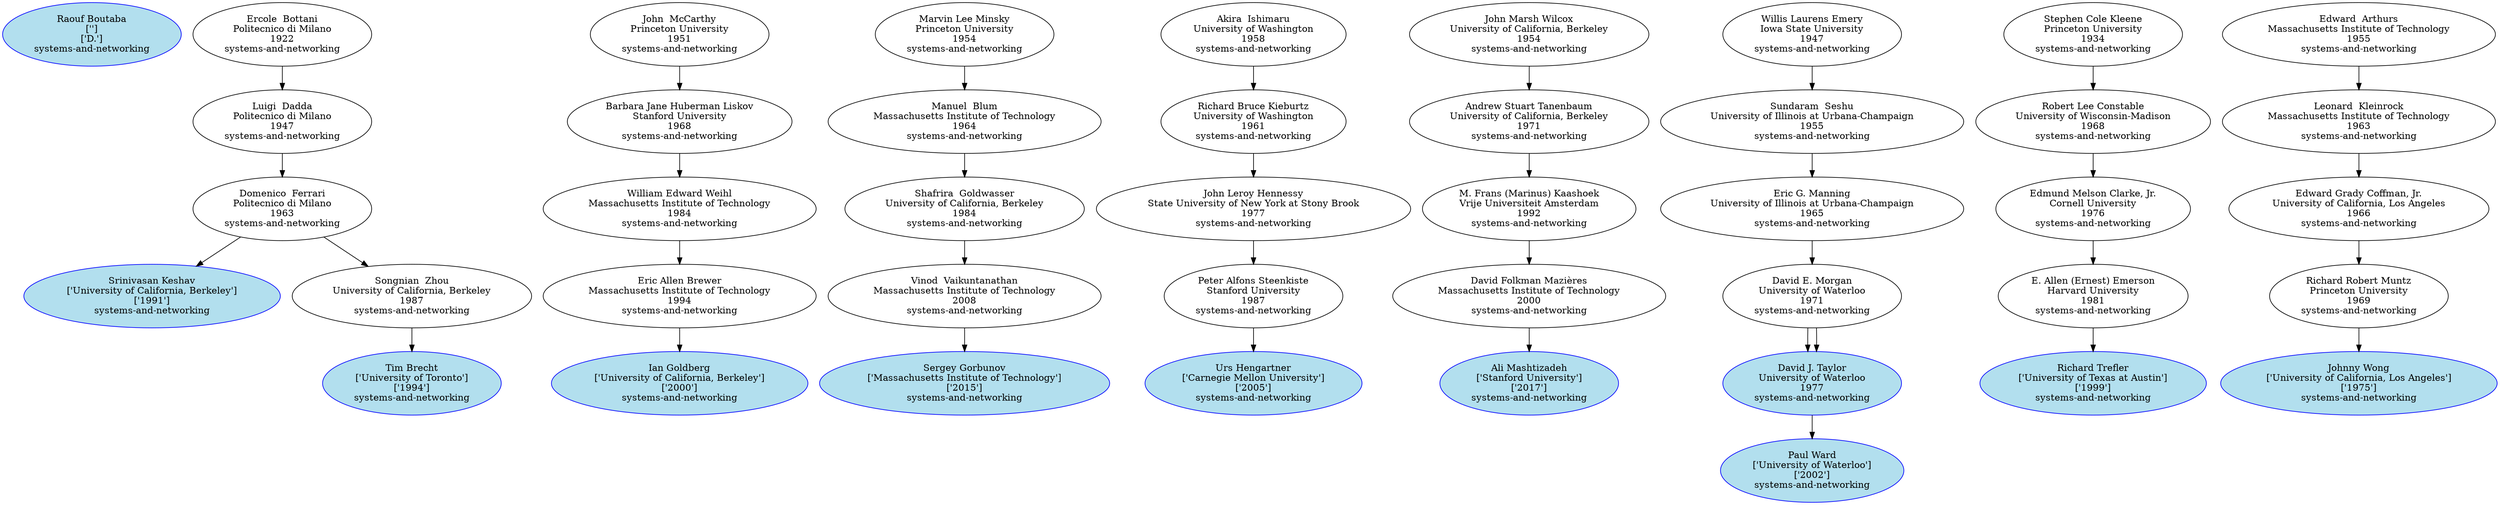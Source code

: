 digraph "Academic Genealogy for systems-and-networking" {
	73170 [label="Raouf Boutaba
['']
['D.']
systems-and-networking" color=blue fillcolor=lightblue2 style=filled]
	91384 [label="Tim Brecht
['University of Toronto']
['1994']
systems-and-networking" color=blue fillcolor=lightblue2 style=filled]
	70144 [label="Ian Goldberg
['University of California, Berkeley']
['2000']
systems-and-networking" color=blue fillcolor=lightblue2 style=filled]
	203875 [label="Sergey Gorbunov
['Massachusetts Institute of Technology']
['2015']
systems-and-networking" color=blue fillcolor=lightblue2 style=filled]
	145850 [label="Urs Hengartner
['Carnegie Mellon University']
['2005']
systems-and-networking" color=blue fillcolor=lightblue2 style=filled]
	73556 [label="Srinivasan Keshav
['University of California, Berkeley']
['1991']
systems-and-networking" color=blue fillcolor=lightblue2 style=filled]
	233022 [label="Ali Mashtizadeh
['Stanford University']
['2017']
systems-and-networking" color=blue fillcolor=lightblue2 style=filled]
	66870 [label="David Taylor
['University of Waterloo']
['1977']
systems-and-networking" color=blue fillcolor=lightblue2 style=filled]
	69919 [label="Richard Trefler
['University of Texas at Austin']
['1999']
systems-and-networking" color=blue fillcolor=lightblue2 style=filled]
	66942 [label="Paul Ward
['University of Waterloo']
['2002']
systems-and-networking" color=blue fillcolor=lightblue2 style=filled]
	66882 [label="Johnny Wong
['University of California, Los Angeles']
['1975']
systems-and-networking" color=blue fillcolor=lightblue2 style=filled]
	67136 [label="Songnian  Zhou
University of California, Berkeley
1987
systems-and-networking"]
	67451 [label="Eric Allen Brewer
Massachusetts Institute of Technology
1994
systems-and-networking"]
	133526 [label="Vinod  Vaikuntanathan
Massachusetts Institute of Technology
2008
systems-and-networking"]
	50087 [label="Peter Alfons Steenkiste
Stanford University
1987
systems-and-networking"]
	32850 [label="Domenico  Ferrari
Politecnico di Milano
1963
systems-and-networking"]
	61965 [label="David Folkman Mazières
Massachusetts Institute of Technology
2000
systems-and-networking"]
	66871 [label="David E. Morgan
University of Waterloo
1971
systems-and-networking"]
	69873 [label="E. Allen (Ernest) Emerson
Harvard University
1981
systems-and-networking"]
	66870 [label="David J. Taylor
University of Waterloo
1977
systems-and-networking"]
	70476 [label="Richard Robert Muntz
Princeton University
1969
systems-and-networking"]
	67447 [label="William Edward Weihl
Massachusetts Institute of Technology
1984
systems-and-networking"]
	35879 [label="Shafrira  Goldwasser
University of California, Berkeley
1984
systems-and-networking"]
	40909 [label="John Leroy Hennessy
State University of New York at Stony Brook
1977
systems-and-networking"]
	158121 [label="Luigi  Dadda
Politecnico di Milano
1947
systems-and-networking"]
	61950 [label="M. Frans (Marinus) Kaashoek
Vrije Universiteit Amsterdam
1992
systems-and-networking"]
	66872 [label="Eric G. Manning
University of Illinois at Urbana-Champaign
1965
systems-and-networking"]
	50063 [label="Edmund Melson Clarke, Jr.
Cornell University
1976
systems-and-networking"]
	82027 [label="Edward Grady Coffman, Jr.
University of California, Los Angeles
1966
systems-and-networking"]
	61932 [label="Barbara Jane Huberman Liskov
Stanford University
1968
systems-and-networking"]
	13373 [label="Manuel  Blum
Massachusetts Institute of Technology
1964
systems-and-networking"]
	94545 [label="Richard Bruce Kieburtz
University of Washington
1961
systems-and-networking"]
	158188 [label="Ercole  Bottani
Politecnico di Milano
1922
systems-and-networking"]
	69777 [label="Andrew Stuart Tanenbaum
University of California, Berkeley
1971
systems-and-networking"]
	92718 [label="Sundaram  Seshu
University of Illinois at Urbana-Champaign
1955
systems-and-networking"]
	9041 [label="Robert Lee Constable
University of Wisconsin-Madison
1968
systems-and-networking"]
	24334 [label="Leonard  Kleinrock
Massachusetts Institute of Technology
1963
systems-and-networking"]
	22145 [label="John  McCarthy
Princeton University
1951
systems-and-networking"]
	6869 [label="Marvin Lee Minsky
Princeton University
1954
systems-and-networking"]
	21212 [label="Akira  Ishimaru
University of Washington
1958
systems-and-networking"]
	104776 [label="John Marsh Wilcox
University of California, Berkeley
1954
systems-and-networking"]
	92644 [label="Willis Laurens Emery
Iowa State University
1947
systems-and-networking"]
	8012 [label="Stephen Cole Kleene
Princeton University
1934
systems-and-networking"]
	65315 [label="Edward  Arthurs
Massachusetts Institute of Technology
1955
systems-and-networking"]
	67136 -> 91384
	67451 -> 70144
	133526 -> 203875
	50087 -> 145850
	32850 -> 73556
	61965 -> 233022
	66871 -> 66870
	69873 -> 69919
	66870 -> 66942
	70476 -> 66882
	32850 -> 67136
	67447 -> 67451
	35879 -> 133526
	40909 -> 50087
	158121 -> 32850
	61950 -> 61965
	66872 -> 66871
	50063 -> 69873
	66871 -> 66870
	82027 -> 70476
	61932 -> 67447
	13373 -> 35879
	94545 -> 40909
	158188 -> 158121
	69777 -> 61950
	92718 -> 66872
	9041 -> 50063
	24334 -> 82027
	22145 -> 61932
	6869 -> 13373
	21212 -> 94545
	104776 -> 69777
	92644 -> 92718
	8012 -> 9041
	65315 -> 24334
}
